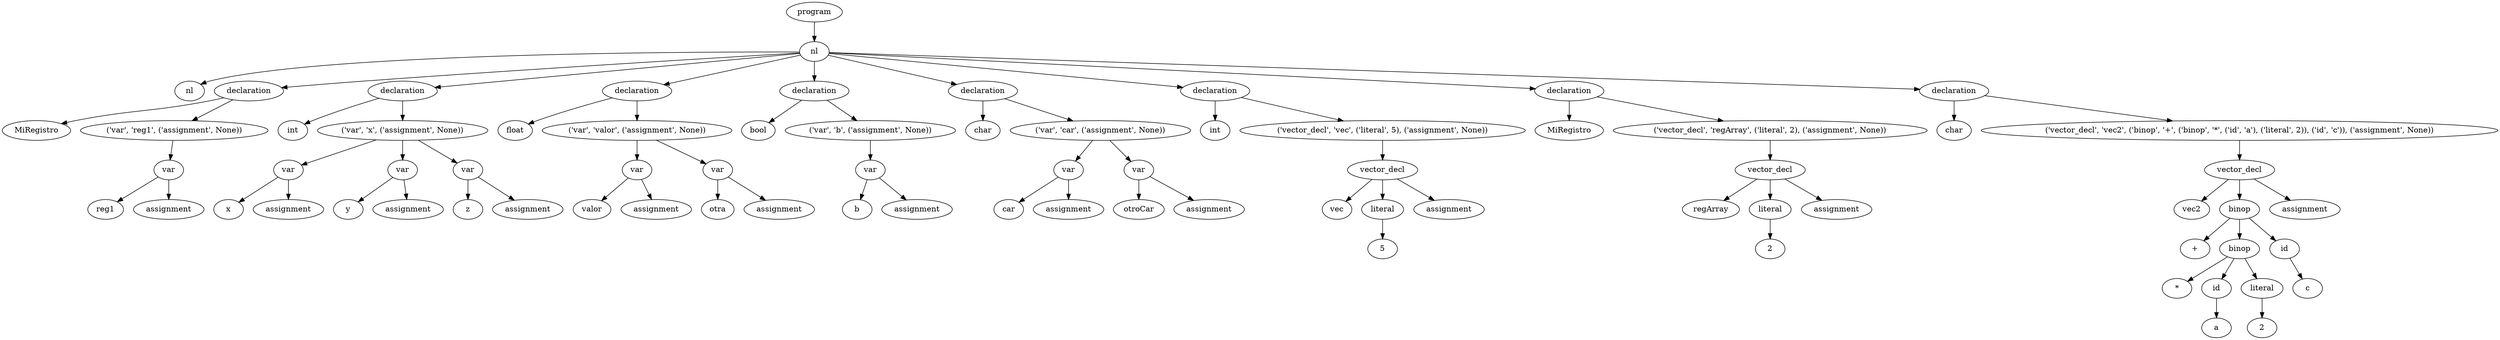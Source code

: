 // Árbol Sintáctico
digraph {
	0 [label=program]
	1 [label=nl]
	0 -> 1
	2 [label=nl]
	1 -> 2
	3 [label=declaration]
	1 -> 3
	4 [label=MiRegistro]
	3 -> 4
	5 [label="('var', 'reg1', ('assignment', None))"]
	3 -> 5
	6 [label=var]
	5 -> 6
	7 [label=reg1]
	6 -> 7
	8 [label=assignment]
	6 -> 8
	9 [label=declaration]
	1 -> 9
	10 [label=int]
	9 -> 10
	11 [label="('var', 'x', ('assignment', None))"]
	9 -> 11
	12 [label=var]
	11 -> 12
	13 [label=x]
	12 -> 13
	14 [label=assignment]
	12 -> 14
	15 [label=var]
	11 -> 15
	16 [label=y]
	15 -> 16
	17 [label=assignment]
	15 -> 17
	18 [label=var]
	11 -> 18
	19 [label=z]
	18 -> 19
	20 [label=assignment]
	18 -> 20
	21 [label=declaration]
	1 -> 21
	22 [label=float]
	21 -> 22
	23 [label="('var', 'valor', ('assignment', None))"]
	21 -> 23
	24 [label=var]
	23 -> 24
	25 [label=valor]
	24 -> 25
	26 [label=assignment]
	24 -> 26
	27 [label=var]
	23 -> 27
	28 [label=otra]
	27 -> 28
	29 [label=assignment]
	27 -> 29
	30 [label=declaration]
	1 -> 30
	31 [label=bool]
	30 -> 31
	32 [label="('var', 'b', ('assignment', None))"]
	30 -> 32
	33 [label=var]
	32 -> 33
	34 [label=b]
	33 -> 34
	35 [label=assignment]
	33 -> 35
	36 [label=declaration]
	1 -> 36
	37 [label=char]
	36 -> 37
	38 [label="('var', 'car', ('assignment', None))"]
	36 -> 38
	39 [label=var]
	38 -> 39
	40 [label=car]
	39 -> 40
	41 [label=assignment]
	39 -> 41
	42 [label=var]
	38 -> 42
	43 [label=otroCar]
	42 -> 43
	44 [label=assignment]
	42 -> 44
	45 [label=declaration]
	1 -> 45
	46 [label=int]
	45 -> 46
	47 [label="('vector_decl', 'vec', ('literal', 5), ('assignment', None))"]
	45 -> 47
	48 [label=vector_decl]
	47 -> 48
	49 [label=vec]
	48 -> 49
	50 [label=literal]
	48 -> 50
	51 [label=5]
	50 -> 51
	52 [label=assignment]
	48 -> 52
	53 [label=declaration]
	1 -> 53
	54 [label=MiRegistro]
	53 -> 54
	55 [label="('vector_decl', 'regArray', ('literal', 2), ('assignment', None))"]
	53 -> 55
	56 [label=vector_decl]
	55 -> 56
	57 [label=regArray]
	56 -> 57
	58 [label=literal]
	56 -> 58
	59 [label=2]
	58 -> 59
	60 [label=assignment]
	56 -> 60
	61 [label=declaration]
	1 -> 61
	62 [label=char]
	61 -> 62
	63 [label="('vector_decl', 'vec2', ('binop', '+', ('binop', '*', ('id', 'a'), ('literal', 2)), ('id', 'c')), ('assignment', None))"]
	61 -> 63
	64 [label=vector_decl]
	63 -> 64
	65 [label=vec2]
	64 -> 65
	66 [label=binop]
	64 -> 66
	67 [label="+"]
	66 -> 67
	68 [label=binop]
	66 -> 68
	69 [label="*"]
	68 -> 69
	70 [label=id]
	68 -> 70
	71 [label=a]
	70 -> 71
	72 [label=literal]
	68 -> 72
	73 [label=2]
	72 -> 73
	74 [label=id]
	66 -> 74
	75 [label=c]
	74 -> 75
	76 [label=assignment]
	64 -> 76
}
